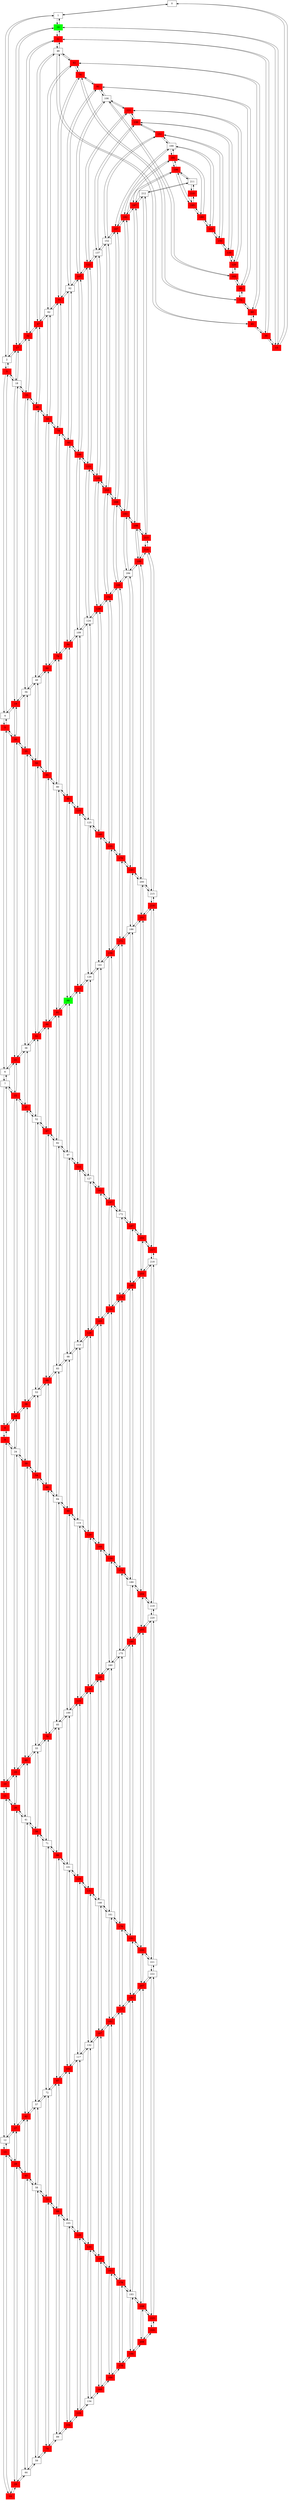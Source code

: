 
digraph G {
0[shape=box, pos="0,0!"]
1[shape=box, pos="0,1!"]
2[shape=box, pos="0,2!"]
3[shape=box,style=filled,color=red, pos="0,3!"]
4[shape=box, pos="0,4!"]
5[shape=box,style=filled,color=red, pos="0,5!"]
6[shape=box, pos="0,6!"]
7[shape=box, pos="0,7!"]
8[shape=box,style=filled,color=red, pos="0,8!"]
9[shape=box,style=filled,color=red, pos="0,9!"]
10[shape=box,style=filled,color=red, pos="0,10!"]
11[shape=box,style=filled,color=red, pos="0,11!"]
12[shape=box, pos="0,12!"]
13[shape=box,style=filled,color=red, pos="0,13!"]
14[shape=box,style=filled,color=red, pos="0,14!"]
15[shape=box,style=filled,color=red, pos="1,0!"]
16[shape=box, pos="1,1!"]
17[shape=box,style=filled,color=red, pos="1,2!"]
18[shape=box, pos="1,3!"]
19[shape=box,style=filled,color=red, pos="1,4!"]
20[shape=box,style=filled,color=red, pos="1,5!"]
21[shape=box,style=filled,color=red, pos="1,6!"]
22[shape=box,style=filled,color=red, pos="1,7!"]
23[shape=box,style=filled,color=red, pos="1,8!"]
24[shape=box, pos="1,9!"]
25[shape=box,style=filled,color=red, pos="1,10!"]
26[shape=box,style=filled,color=red, pos="1,11!"]
27[shape=box,style=filled,color=red, pos="1,12!"]
28[shape=box,style=filled,color=red, pos="1,13!"]
29[shape=box,style=filled,color=red, pos="1,14!"]
30[shape=box,style=filled,color=red, pos="2,0!"]
31[shape=box,style=filled,color=red, pos="2,1!"]
32[shape=box,style=filled,color=red, pos="2,2!"]
33[shape=box,style=filled,color=red, pos="2,3!"]
34[shape=box, pos="2,4!"]
35[shape=box,style=filled,color=red, pos="2,5!"]
36[shape=box, pos="2,6!"]
37[shape=box,style=filled,color=red, pos="2,7!"]
38[shape=box,style=filled,color=red, pos="2,8!"]
39[shape=box,style=filled,color=red, pos="2,9!"]
40[shape=box,style=filled,color=red, pos="2,10!"]
41[shape=box, pos="2,11!"]
42[shape=box,style=filled,color=red, pos="2,12!"]
43[shape=box,style=filled,color=red, pos="2,13!"]
44[shape=box, pos="2,14!"]
45[shape=box,style=filled,color=red, pos="3,0!"]
46[shape=box, pos="3,1!"]
47[shape=box,style=filled,color=red, pos="3,2!"]
48[shape=box,style=filled,color=red, pos="3,3!"]
49[shape=box, pos="3,4!"]
50[shape=box,style=filled,color=red, pos="3,5!"]
51[shape=box,style=filled,color=red, pos="3,6!"]
52[shape=box, pos="3,7!"]
53[shape=box, pos="3,8!"]
54[shape=box,style=filled,color=red, pos="3,9!"]
55[shape=box, pos="3,10!"]
56[shape=box,style=filled,color=red, pos="3,11!"]
57[shape=box, pos="3,12!"]
58[shape=box, pos="3,13!"]
59[shape=box, pos="3,14!"]
60[shape=box,style=filled,color=red, pos="4,0!"]
61[shape=box,style=filled,color=red, pos="4,1!"]
62[shape=box, pos="4,2!"]
63[shape=box,style=filled,color=red, pos="4,3!"]
64[shape=box,style=filled,color=red, pos="4,4!"]
65[shape=box,style=filled,color=red, pos="4,5!"]
66[shape=box,style=filled,color=red, pos="4,6!"]
67[shape=box,style=filled,color=red, pos="4,7!"]
68[shape=box,style=filled,color=red, pos="4,8!"]
69[shape=box,style=filled,color=red, pos="4,9!"]
70[shape=box,style=filled,color=red, pos="4,10!"]
71[shape=box, pos="4,11!"]
72[shape=box, pos="4,12!"]
73[shape=box,style=filled,color=red, pos="4,13!"]
74[shape=box,style=filled,color=red, pos="4,14!"]
75[shape=box,style=filled,color=red, pos="5,0!"]
76[shape=box,style=filled,color=red, pos="5,1!"]
77[shape=box,style=filled,color=red, pos="5,2!"]
78[shape=box,style=filled,color=red, pos="5,3!"]
79[shape=box,style=filled,color=red, pos="5,4!"]
80[shape=box, pos="5,5!"]
81[shape=box,style=filled,color=red, pos="5,6!"]
82[shape=box, pos="5,7!"]
83[shape=box, pos="5,8!"]
84[shape=box, pos="5,9!"]
85[shape=box, pos="5,10!"]
86[shape=box,style=filled,color=red, pos="5,11!"]
87[shape=box,style=filled,color=red, pos="5,12!"]
88[shape=box,style=filled,color=red, pos="5,13!"]
89[shape=box, pos="5,14!"]
90[shape=box,style=filled,color=red, pos="6,0!"]
91[shape=box,style=filled,color=red, pos="6,1!"]
92[shape=box, pos="6,2!"]
93[shape=box,style=filled,color=red, pos="6,3!"]
94[shape=box,style=filled,color=red, pos="6,4!"]
95[shape=box,style=filled,color=red, pos="6,5!"]
96[shape=box, pos="6,6!"]
97[shape=box, pos="6,7!"]
98[shape=box, pos="6,8!"]
99[shape=box,style=filled,color=red, pos="6,9!"]
100[shape=box, pos="6,10!"]
101[shape=box, pos="6,11!"]
102[shape=box,style=filled,color=red, pos="6,12!"]
103[shape=box, pos="6,13!"]
104[shape=box,style=filled,color=red, pos="6,14!"]
105[shape=box,style=filled,color=red, pos="7,0!"]
106[shape=box, pos="7,1!"]
107[shape=box,style=filled,color=red, pos="7,2!"]
108[shape=box,style=filled,color=red, pos="7,3!"]
109[shape=box, pos="7,4!"]
110[shape=box,style=filled,color=red, pos="7,5!"]
111[shape=box,style=filled,color=red, pos="7,6!"]
112[shape=box,style=filled,color=red, pos="7,7!"]
113[shape=box, pos="7,8!"]
114[shape=box, pos="7,9!"]
115[shape=box,style=filled,color=red, pos="7,10!"]
116[shape=box,style=filled,color=red, pos="7,11!"]
117[shape=box, pos="7,12!"]
118[shape=box,style=filled,color=red, pos="7,13!"]
119[shape=box,style=filled,color=red, pos="7,14!"]
120[shape=box,style=filled,color=red, pos="8,0!"]
121[shape=box,style=filled,color=red, pos="8,1!"]
122[shape=box,style=filled,color=red, pos="8,2!"]
123[shape=box,style=filled,color=red, pos="8,3!"]
124[shape=box, pos="8,4!"]
125[shape=box, pos="8,5!"]
126[shape=box, pos="8,6!"]
127[shape=box, pos="8,7!"]
128[shape=box,style=filled,color=red, pos="8,8!"]
129[shape=box,style=filled,color=red, pos="8,9!"]
130[shape=box,style=filled,color=red, pos="8,10!"]
131[shape=box,style=filled,color=red, pos="8,11!"]
132[shape=box, pos="8,12!"]
133[shape=box,style=filled,color=red, pos="8,13!"]
134[shape=box, pos="8,14!"]
135[shape=box,style=filled,color=red, pos="9,0!"]
136[shape=box,style=filled,color=red, pos="9,1!"]
137[shape=box, pos="9,2!"]
138[shape=box,style=filled,color=red, pos="9,3!"]
139[shape=box,style=filled,color=red, pos="9,4!"]
140[shape=box,style=filled,color=red, pos="9,5!"]
141[shape=box, pos="9,6!"]
142[shape=box,style=filled,color=red, pos="9,7!"]
143[shape=box,style=filled,color=red, pos="9,8!"]
144[shape=box,style=filled,color=red, pos="9,9!"]
145[shape=box,style=filled,color=red, pos="9,10!"]
146[shape=box, pos="9,11!"]
147[shape=box,style=filled,color=red, pos="9,12!"]
148[shape=box,style=filled,color=red, pos="9,13!"]
149[shape=box,style=filled,color=red, pos="9,14!"]
150[shape=box,style=filled,color=red, pos="10,0!"]
151[shape=box,style=filled,color=red, pos="10,1!"]
152[shape=box, pos="10,2!"]
153[shape=box,style=filled,color=red, pos="10,3!"]
154[shape=box,style=filled,color=red, pos="10,4!"]
155[shape=box,style=filled,color=red, pos="10,5!"]
156[shape=box,style=filled,color=red, pos="10,6!"]
157[shape=box,style=filled,color=red, pos="10,7!"]
158[shape=box,style=filled,color=red, pos="10,8!"]
159[shape=box,style=filled,color=red, pos="10,9!"]
160[shape=box, pos="10,10!"]
161[shape=box, pos="10,11!"]
162[shape=box,style=filled,color=red, pos="10,12!"]
163[shape=box,style=filled,color=red, pos="10,13!"]
164[shape=box,style=filled,color=red, pos="10,14!"]
165[shape=box,style=filled,color=red, pos="11,0!"]
166[shape=box, pos="11,1!"]
167[shape=box,style=filled,color=red, pos="11,2!"]
168[shape=box,style=filled,color=red, pos="11,3!"]
169[shape=box,style=filled,color=red, pos="11,4!"]
170[shape=box,style=filled,color=red, pos="11,5!"]
171[shape=box,style=filled,color=red, pos="11,6!"]
172[shape=box, pos="11,7!"]
173[shape=box,style=filled,color=red, pos="11,8!"]
174[shape=box,style=filled,color=red, pos="11,9!"]
175[shape=box, pos="11,10!"]
176[shape=box,style=filled,color=red, pos="11,11!"]
177[shape=box,style=filled,color=red, pos="11,12!"]
178[shape=box,style=filled,color=red, pos="11,13!"]
179[shape=box,style=filled,color=red, pos="11,14!"]
180[shape=box,style=filled,color=red, pos="12,0!"]
181[shape=box,style=filled,color=red, pos="12,1!"]
182[shape=box,style=filled,color=red, pos="12,2!"]
183[shape=box,style=filled,color=red, pos="12,3!"]
184[shape=box, pos="12,4!"]
185[shape=box,style=filled,color=red, pos="12,5!"]
186[shape=box, pos="12,6!"]
187[shape=box,style=filled,color=red, pos="12,7!"]
188[shape=box,style=filled,color=red, pos="12,8!"]
189[shape=box, pos="12,9!"]
190[shape=box,style=filled,color=red, pos="12,10!"]
191[shape=box,style=filled,color=red, pos="12,11!"]
192[shape=box,style=filled,color=red, pos="12,12!"]
193[shape=box, pos="12,13!"]
194[shape=box,style=filled,color=red, pos="12,14!"]
195[shape=box,style=filled,color=red, pos="13,0!"]
196[shape=box,style=filled,color=red, pos="13,1!"]
197[shape=box,style=filled,color=red, pos="13,2!"]
198[shape=box,style=filled,color=red, pos="13,3!"]
199[shape=box,style=filled,color=red, pos="13,4!"]
200[shape=box, pos="13,5!"]
201[shape=box,style=filled,color=red, pos="13,6!"]
202[shape=box,style=filled,color=red, pos="13,7!"]
203[shape=box,style=filled,color=red, pos="13,8!"]
204[shape=box,style=filled,color=red, pos="13,9!"]
205[shape=box,style=filled,color=red, pos="13,10!"]
206[shape=box,style=filled,color=red, pos="13,11!"]
207[shape=box,style=filled,color=red, pos="13,12!"]
208[shape=box,style=filled,color=red, pos="13,13!"]
209[shape=box,style=filled,color=red, pos="13,14!"]
210[shape=box,style=filled,color=red, pos="14,0!"]
211[shape=box, pos="14,1!"]
212[shape=box, pos="14,2!"]
213[shape=box,style=filled,color=red, pos="14,3!"]
214[shape=box,style=filled,color=red, pos="14,4!"]
215[shape=box, pos="14,5!"]
216[shape=box,style=filled,color=red, pos="14,6!"]
217[shape=box,style=filled,color=red, pos="14,7!"]
218[shape=box, pos="14,8!"]
219[shape=box, pos="14,9!"]
220[shape=box, pos="14,10!"]
221[shape=box, pos="14,11!"]
222[shape=box, pos="14,12!"]
223[shape=box,style=filled,color=red, pos="14,13!"]
224[shape=box,style=filled,color=red, pos="14,14!"]
16[style=filled,color=green]
96[style=filled,color=green]

0->15

0->1

1->0

1->16

1->2

2->1

2->17

2->3

3->2

3->18

3->4

4->3

4->19

4->5

5->4

5->20

5->6

6->5

6->21

6->7

7->6

7->22

7->8

8->7

8->23

8->9

9->8

9->24

9->10

10->9

10->25

10->11

11->10

11->26

11->12

12->11

12->27

12->13

13->12

13->28

13->14

14->13

14->29

15->0

15->30

15->16

16->1

16->15

16->31

16->17

17->2

17->16

17->32

17->18

18->3

18->17

18->33

18->19

19->4

19->18

19->34

19->20

20->5

20->19

20->35

20->21

21->6

21->20

21->36

21->22

22->7

22->21

22->37

22->23

23->8

23->22

23->38

23->24

24->9

24->23

24->39

24->25

25->10

25->24

25->40

25->26

26->11

26->25

26->41

26->27

27->12

27->26

27->42

27->28

28->13

28->27

28->43

28->29

29->14

29->28

29->44

30->15

30->45

30->31

31->16

31->30

31->46

31->32

32->17

32->31

32->47

32->33

33->18

33->32

33->48

33->34

34->19

34->33

34->49

34->35

35->20

35->34

35->50

35->36

36->21

36->35

36->51

36->37

37->22

37->36

37->52

37->38

38->23

38->37

38->53

38->39

39->24

39->38

39->54

39->40

40->25

40->39

40->55

40->41

41->26

41->40

41->56

41->42

42->27

42->41

42->57

42->43

43->28

43->42

43->58

43->44

44->29

44->43

44->59

45->30

45->60

45->46

46->31

46->45

46->61

46->47

47->32

47->46

47->62

47->48

48->33

48->47

48->63

48->49

49->34

49->48

49->64

49->50

50->35

50->49

50->65

50->51

51->36

51->50

51->66

51->52

52->37

52->51

52->67

52->53

53->38

53->52

53->68

53->54

54->39

54->53

54->69

54->55

55->40

55->54

55->70

55->56

56->41

56->55

56->71

56->57

57->42

57->56

57->72

57->58

58->43

58->57

58->73

58->59

59->44

59->58

59->74

60->45

60->75

60->61

61->46

61->60

61->76

61->62

62->47

62->61

62->77

62->63

63->48

63->62

63->78

63->64

64->49

64->63

64->79

64->65

65->50

65->64

65->80

65->66

66->51

66->65

66->81

66->67

67->52

67->66

67->82

67->68

68->53

68->67

68->83

68->69

69->54

69->68

69->84

69->70

70->55

70->69

70->85

70->71

71->56

71->70

71->86

71->72

72->57

72->71

72->87

72->73

73->58

73->72

73->88

73->74

74->59

74->73

74->89

75->60

75->90

75->76

76->61

76->75

76->91

76->77

77->62

77->76

77->92

77->78

78->63

78->77

78->93

78->79

79->64

79->78

79->94

79->80

80->65

80->79

80->95

80->81

81->66

81->80

81->96

81->82

82->67

82->81

82->97

82->83

83->68

83->82

83->98

83->84

84->69

84->83

84->99

84->85

85->70

85->84

85->100

85->86

86->71

86->85

86->101

86->87

87->72

87->86

87->102

87->88

88->73

88->87

88->103

88->89

89->74

89->88

89->104

90->75

90->105

90->91

91->76

91->90

91->106

91->92

92->77

92->91

92->107

92->93

93->78

93->92

93->108

93->94

94->79

94->93

94->109

94->95

95->80

95->94

95->110

95->96

96->81

96->95

96->111

96->97

97->82

97->96

97->112

97->98

98->83

98->97

98->113

98->99

99->84

99->98

99->114

99->100

100->85

100->99

100->115

100->101

101->86

101->100

101->116

101->102

102->87

102->101

102->117

102->103

103->88

103->102

103->118

103->104

104->89

104->103

104->119

105->90

105->120

105->106

106->91

106->105

106->121

106->107

107->92

107->106

107->122

107->108

108->93

108->107

108->123

108->109

109->94

109->108

109->124

109->110

110->95

110->109

110->125

110->111

111->96

111->110

111->126

111->112

112->97

112->111

112->127

112->113

113->98

113->112

113->128

113->114

114->99

114->113

114->129

114->115

115->100

115->114

115->130

115->116

116->101

116->115

116->131

116->117

117->102

117->116

117->132

117->118

118->103

118->117

118->133

118->119

119->104

119->118

119->134

120->105

120->135

120->121

121->106

121->120

121->136

121->122

122->107

122->121

122->137

122->123

123->108

123->122

123->138

123->124

124->109

124->123

124->139

124->125

125->110

125->124

125->140

125->126

126->111

126->125

126->141

126->127

127->112

127->126

127->142

127->128

128->113

128->127

128->143

128->129

129->114

129->128

129->144

129->130

130->115

130->129

130->145

130->131

131->116

131->130

131->146

131->132

132->117

132->131

132->147

132->133

133->118

133->132

133->148

133->134

134->119

134->133

134->149

135->120

135->150

135->136

136->121

136->135

136->151

136->137

137->122

137->136

137->152

137->138

138->123

138->137

138->153

138->139

139->124

139->138

139->154

139->140

140->125

140->139

140->155

140->141

141->126

141->140

141->156

141->142

142->127

142->141

142->157

142->143

143->128

143->142

143->158

143->144

144->129

144->143

144->159

144->145

145->130

145->144

145->160

145->146

146->131

146->145

146->161

146->147

147->132

147->146

147->162

147->148

148->133

148->147

148->163

148->149

149->134

149->148

149->164

150->135

150->165

150->151

151->136

151->150

151->166

151->152

152->137

152->151

152->167

152->153

153->138

153->152

153->168

153->154

154->139

154->153

154->169

154->155

155->140

155->154

155->170

155->156

156->141

156->155

156->171

156->157

157->142

157->156

157->172

157->158

158->143

158->157

158->173

158->159

159->144

159->158

159->174

159->160

160->145

160->159

160->175

160->161

161->146

161->160

161->176

161->162

162->147

162->161

162->177

162->163

163->148

163->162

163->178

163->164

164->149

164->163

164->179

165->150

165->180

165->166

166->151

166->165

166->181

166->167

167->152

167->166

167->182

167->168

168->153

168->167

168->183

168->169

169->154

169->168

169->184

169->170

170->155

170->169

170->185

170->171

171->156

171->170

171->186

171->172

172->157

172->171

172->187

172->173

173->158

173->172

173->188

173->174

174->159

174->173

174->189

174->175

175->160

175->174

175->190

175->176

176->161

176->175

176->191

176->177

177->162

177->176

177->192

177->178

178->163

178->177

178->193

178->179

179->164

179->178

179->194

180->165

180->195

180->181

181->166

181->180

181->196

181->182

182->167

182->181

182->197

182->183

183->168

183->182

183->198

183->184

184->169

184->183

184->199

184->185

185->170

185->184

185->200

185->186

186->171

186->185

186->201

186->187

187->172

187->186

187->202

187->188

188->173

188->187

188->203

188->189

189->174

189->188

189->204

189->190

190->175

190->189

190->205

190->191

191->176

191->190

191->206

191->192

192->177

192->191

192->207

192->193

193->178

193->192

193->208

193->194

194->179

194->193

194->209

195->180

195->210

195->196

196->181

196->195

196->211

196->197

197->182

197->196

197->212

197->198

198->183

198->197

198->213

198->199

199->184

199->198

199->214

199->200

200->185

200->199

200->215

200->201

201->186

201->200

201->216

201->202

202->187

202->201

202->217

202->203

203->188

203->202

203->218

203->204

204->189

204->203

204->219

204->205

205->190

205->204

205->220

205->206

206->191

206->205

206->221

206->207

207->192

207->206

207->222

207->208

208->193

208->207

208->223

208->209

209->194

209->208

209->224

210->195

210->211

211->196

211->210

211->212

212->197

212->211

212->213

213->198

213->212

213->214

214->199

214->213

214->215

215->200

215->214

215->216

216->201

216->215

216->217

217->202

217->216

217->218

218->203

218->217

218->219

219->204

219->218

219->220

220->205

220->219

220->221

221->206

221->220

221->222

222->207

222->221

222->223

223->208

223->222

223->224

224->209

224->223

}
